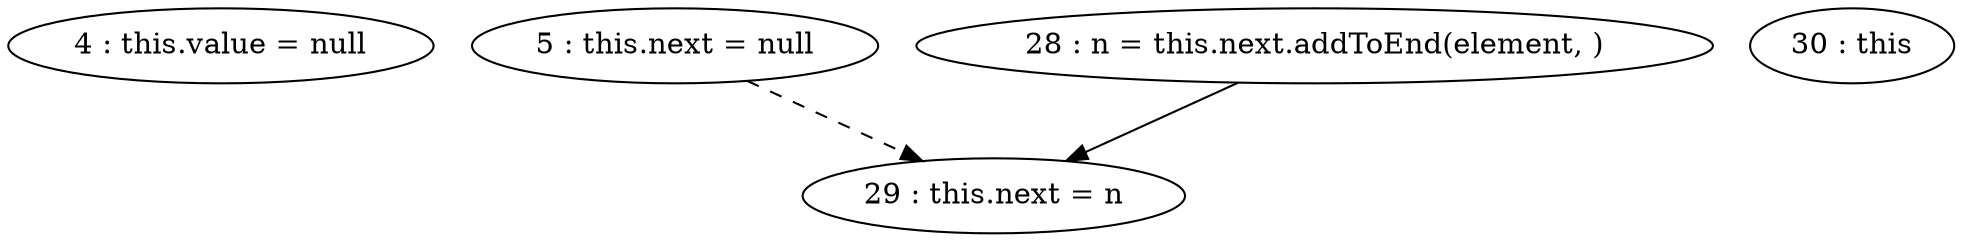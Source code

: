 digraph G {
"4 : this.value = null"
"5 : this.next = null"
"5 : this.next = null" -> "29 : this.next = n" [style=dashed]
"28 : n = this.next.addToEnd(element, )"
"28 : n = this.next.addToEnd(element, )" -> "29 : this.next = n"
"29 : this.next = n"
"30 : this"
}